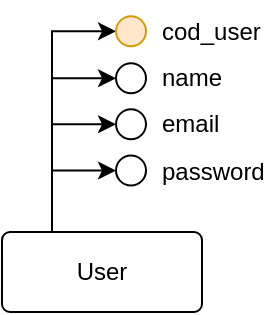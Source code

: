 <mxfile version="24.8.6">
  <diagram name="Página-1" id="UVcm0t5q0zawl1Y_lu1G">
    <mxGraphModel dx="810" dy="277" grid="0" gridSize="10" guides="1" tooltips="1" connect="1" arrows="1" fold="1" page="0" pageScale="1" pageWidth="827" pageHeight="1169" math="0" shadow="0">
      <root>
        <mxCell id="0" />
        <mxCell id="1" parent="0" />
        <mxCell id="5_HxMbFPaWOKjtBeGpZW-6" style="edgeStyle=orthogonalEdgeStyle;rounded=0;orthogonalLoop=1;jettySize=auto;html=1;exitX=0.25;exitY=0;exitDx=0;exitDy=0;entryX=0;entryY=0.5;entryDx=0;entryDy=0;" edge="1" parent="1" source="JM5vTSX4oToS7vd7pS_0-1" target="5_HxMbFPaWOKjtBeGpZW-4">
          <mxGeometry relative="1" as="geometry" />
        </mxCell>
        <mxCell id="5_HxMbFPaWOKjtBeGpZW-18" style="edgeStyle=orthogonalEdgeStyle;rounded=0;orthogonalLoop=1;jettySize=auto;html=1;exitX=0.25;exitY=0;exitDx=0;exitDy=0;entryX=0;entryY=0.5;entryDx=0;entryDy=0;fontFamily=Helvetica;fontSize=12;fontColor=default;" edge="1" parent="1" source="JM5vTSX4oToS7vd7pS_0-1" target="5_HxMbFPaWOKjtBeGpZW-10">
          <mxGeometry relative="1" as="geometry" />
        </mxCell>
        <mxCell id="5_HxMbFPaWOKjtBeGpZW-20" style="edgeStyle=orthogonalEdgeStyle;rounded=0;orthogonalLoop=1;jettySize=auto;html=1;exitX=0.25;exitY=0;exitDx=0;exitDy=0;entryX=0;entryY=0.5;entryDx=0;entryDy=0;fontFamily=Helvetica;fontSize=12;fontColor=default;" edge="1" parent="1" source="JM5vTSX4oToS7vd7pS_0-1" target="5_HxMbFPaWOKjtBeGpZW-13">
          <mxGeometry relative="1" as="geometry" />
        </mxCell>
        <mxCell id="5_HxMbFPaWOKjtBeGpZW-21" style="edgeStyle=orthogonalEdgeStyle;rounded=0;orthogonalLoop=1;jettySize=auto;html=1;exitX=0.25;exitY=0;exitDx=0;exitDy=0;entryX=0;entryY=0.5;entryDx=0;entryDy=0;fontFamily=Helvetica;fontSize=12;fontColor=default;" edge="1" parent="1" source="JM5vTSX4oToS7vd7pS_0-1" target="5_HxMbFPaWOKjtBeGpZW-16">
          <mxGeometry relative="1" as="geometry" />
        </mxCell>
        <mxCell id="JM5vTSX4oToS7vd7pS_0-1" value="User" style="rounded=1;arcSize=10;whiteSpace=wrap;html=1;align=center;" parent="1" vertex="1">
          <mxGeometry x="-51" y="115" width="100" height="40" as="geometry" />
        </mxCell>
        <mxCell id="5_HxMbFPaWOKjtBeGpZW-8" value="" style="group" vertex="1" connectable="0" parent="1">
          <mxGeometry x="6" y="-0.5" width="81" height="30.5" as="geometry" />
        </mxCell>
        <mxCell id="5_HxMbFPaWOKjtBeGpZW-4" value="" style="ellipse;whiteSpace=wrap;html=1;aspect=fixed;fillColor=#ffe6cc;strokeColor=#d79b00;" vertex="1" parent="5_HxMbFPaWOKjtBeGpZW-8">
          <mxGeometry y="7.625" width="15" height="15" as="geometry" />
        </mxCell>
        <mxCell id="5_HxMbFPaWOKjtBeGpZW-7" value="cod_user" style="text;html=1;align=left;verticalAlign=middle;whiteSpace=wrap;rounded=0;" vertex="1" parent="5_HxMbFPaWOKjtBeGpZW-8">
          <mxGeometry x="21" width="60" height="30.5" as="geometry" />
        </mxCell>
        <mxCell id="5_HxMbFPaWOKjtBeGpZW-9" value="" style="group" vertex="1" connectable="0" parent="1">
          <mxGeometry x="6" y="23" width="81" height="30.5" as="geometry" />
        </mxCell>
        <mxCell id="5_HxMbFPaWOKjtBeGpZW-10" value="" style="ellipse;whiteSpace=wrap;html=1;aspect=fixed;" vertex="1" parent="5_HxMbFPaWOKjtBeGpZW-9">
          <mxGeometry y="7.625" width="15" height="15" as="geometry" />
        </mxCell>
        <mxCell id="5_HxMbFPaWOKjtBeGpZW-11" value="name" style="text;html=1;align=left;verticalAlign=middle;whiteSpace=wrap;rounded=0;" vertex="1" parent="5_HxMbFPaWOKjtBeGpZW-9">
          <mxGeometry x="21" width="60" height="30.5" as="geometry" />
        </mxCell>
        <mxCell id="5_HxMbFPaWOKjtBeGpZW-12" value="" style="group" vertex="1" connectable="0" parent="1">
          <mxGeometry x="6" y="46" width="81" height="30.5" as="geometry" />
        </mxCell>
        <mxCell id="5_HxMbFPaWOKjtBeGpZW-13" value="" style="ellipse;whiteSpace=wrap;html=1;aspect=fixed;" vertex="1" parent="5_HxMbFPaWOKjtBeGpZW-12">
          <mxGeometry y="7.625" width="15" height="15" as="geometry" />
        </mxCell>
        <mxCell id="5_HxMbFPaWOKjtBeGpZW-14" value="email" style="text;html=1;align=left;verticalAlign=middle;whiteSpace=wrap;rounded=0;" vertex="1" parent="5_HxMbFPaWOKjtBeGpZW-12">
          <mxGeometry x="21" width="60" height="30.5" as="geometry" />
        </mxCell>
        <mxCell id="5_HxMbFPaWOKjtBeGpZW-15" value="" style="group" vertex="1" connectable="0" parent="1">
          <mxGeometry x="6" y="69" width="81" height="31" as="geometry" />
        </mxCell>
        <mxCell id="5_HxMbFPaWOKjtBeGpZW-16" value="" style="ellipse;whiteSpace=wrap;html=1;aspect=fixed;" vertex="1" parent="5_HxMbFPaWOKjtBeGpZW-15">
          <mxGeometry y="7.75" width="15" height="15" as="geometry" />
        </mxCell>
        <mxCell id="5_HxMbFPaWOKjtBeGpZW-17" value="password" style="text;html=1;align=left;verticalAlign=middle;whiteSpace=wrap;rounded=0;" vertex="1" parent="5_HxMbFPaWOKjtBeGpZW-15">
          <mxGeometry x="21" width="60" height="31" as="geometry" />
        </mxCell>
      </root>
    </mxGraphModel>
  </diagram>
</mxfile>
